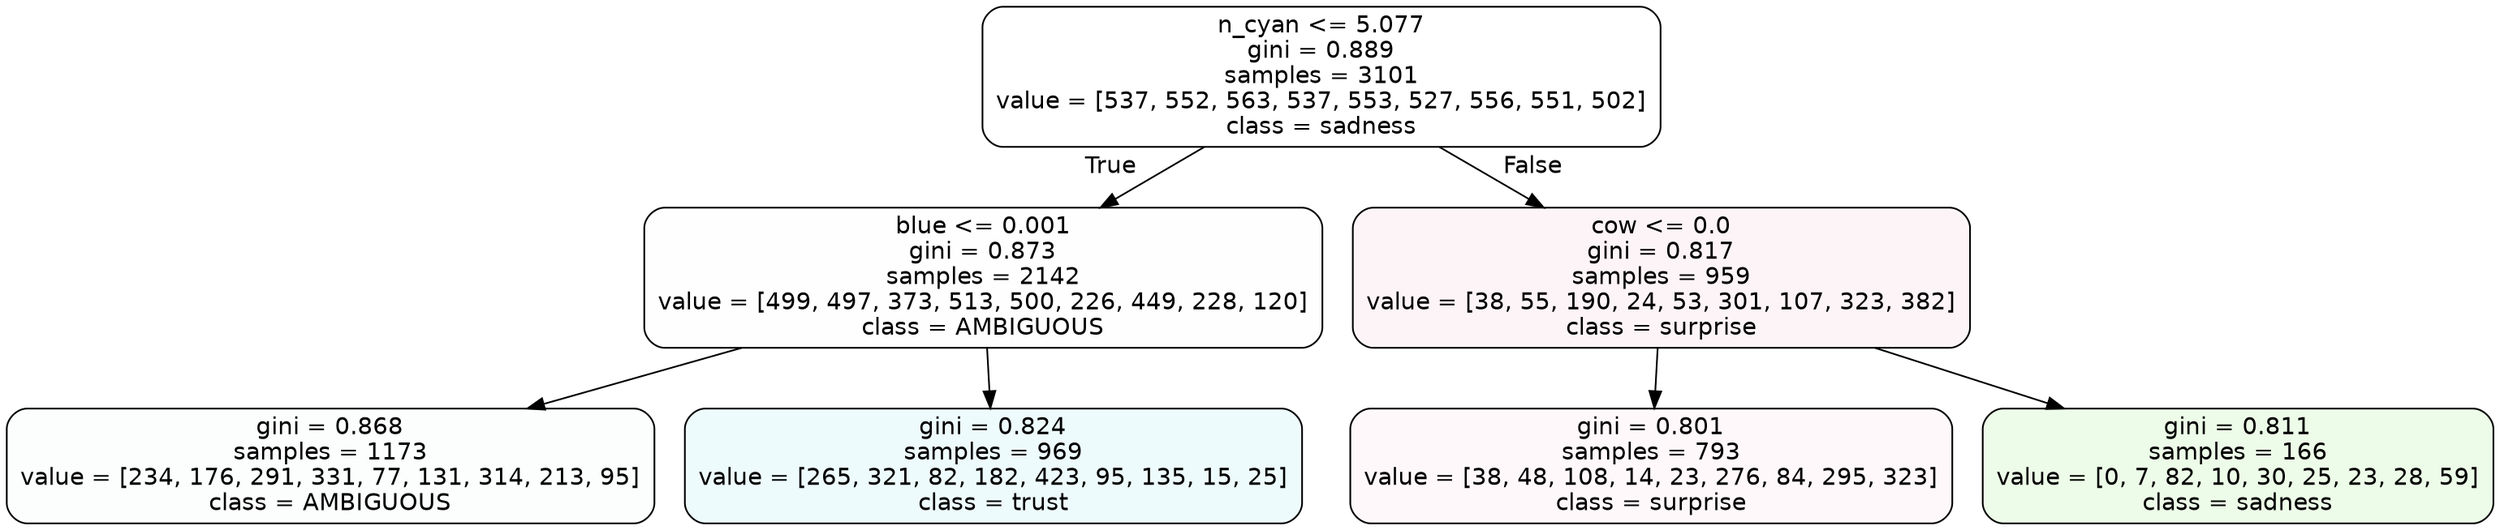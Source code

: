 digraph Tree {
node [shape=box, style="filled, rounded", color="black", fontname=helvetica] ;
edge [fontname=helvetica] ;
0 [label="n_cyan <= 5.077\ngini = 0.889\nsamples = 3101\nvalue = [537, 552, 563, 537, 553, 527, 556, 551, 502]\nclass = sadness", fillcolor="#64e53900"] ;
1 [label="blue <= 0.001\ngini = 0.873\nsamples = 2142\nvalue = [499, 497, 373, 513, 500, 226, 449, 228, 120]\nclass = AMBIGUOUS", fillcolor="#39e58101"] ;
0 -> 1 [labeldistance=2.5, labelangle=45, headlabel="True"] ;
2 [label="gini = 0.868\nsamples = 1173\nvalue = [234, 176, 291, 331, 77, 131, 314, 213, 95]\nclass = AMBIGUOUS", fillcolor="#39e58103"] ;
1 -> 2 ;
3 [label="gini = 0.824\nsamples = 969\nvalue = [265, 321, 82, 182, 423, 95, 135, 15, 25]\nclass = trust", fillcolor="#39d7e515"] ;
1 -> 3 ;
4 [label="cow <= 0.0\ngini = 0.817\nsamples = 959\nvalue = [38, 55, 190, 24, 53, 301, 107, 323, 382]\nclass = surprise", fillcolor="#e539640d"] ;
0 -> 4 [labeldistance=2.5, labelangle=-45, headlabel="False"] ;
5 [label="gini = 0.801\nsamples = 793\nvalue = [38, 48, 108, 14, 23, 276, 84, 295, 323]\nclass = surprise", fillcolor="#e5396408"] ;
4 -> 5 ;
6 [label="gini = 0.811\nsamples = 166\nvalue = [0, 7, 82, 10, 30, 25, 23, 28, 59]\nclass = sadness", fillcolor="#64e5391d"] ;
4 -> 6 ;
}